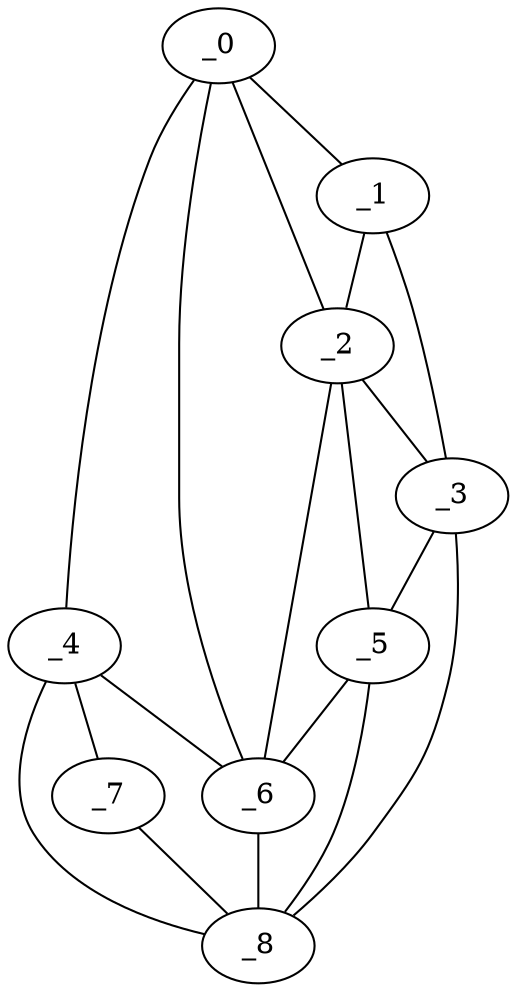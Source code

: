 graph "obj52__165.gxl" {
	_0	 [x=49,
		y=8];
	_1	 [x=66,
		y=126];
	_0 -- _1	 [valence=1];
	_2	 [x=68,
		y=108];
	_0 -- _2	 [valence=2];
	_4	 [x=84,
		y=4];
	_0 -- _4	 [valence=1];
	_6	 [x=87,
		y=69];
	_0 -- _6	 [valence=1];
	_1 -- _2	 [valence=2];
	_3	 [x=80,
		y=125];
	_1 -- _3	 [valence=1];
	_2 -- _3	 [valence=2];
	_5	 [x=86,
		y=82];
	_2 -- _5	 [valence=1];
	_2 -- _6	 [valence=2];
	_3 -- _5	 [valence=2];
	_8	 [x=107,
		y=8];
	_3 -- _8	 [valence=1];
	_4 -- _6	 [valence=2];
	_7	 [x=103,
		y=4];
	_4 -- _7	 [valence=1];
	_4 -- _8	 [valence=2];
	_5 -- _6	 [valence=1];
	_5 -- _8	 [valence=2];
	_6 -- _8	 [valence=1];
	_7 -- _8	 [valence=1];
}
